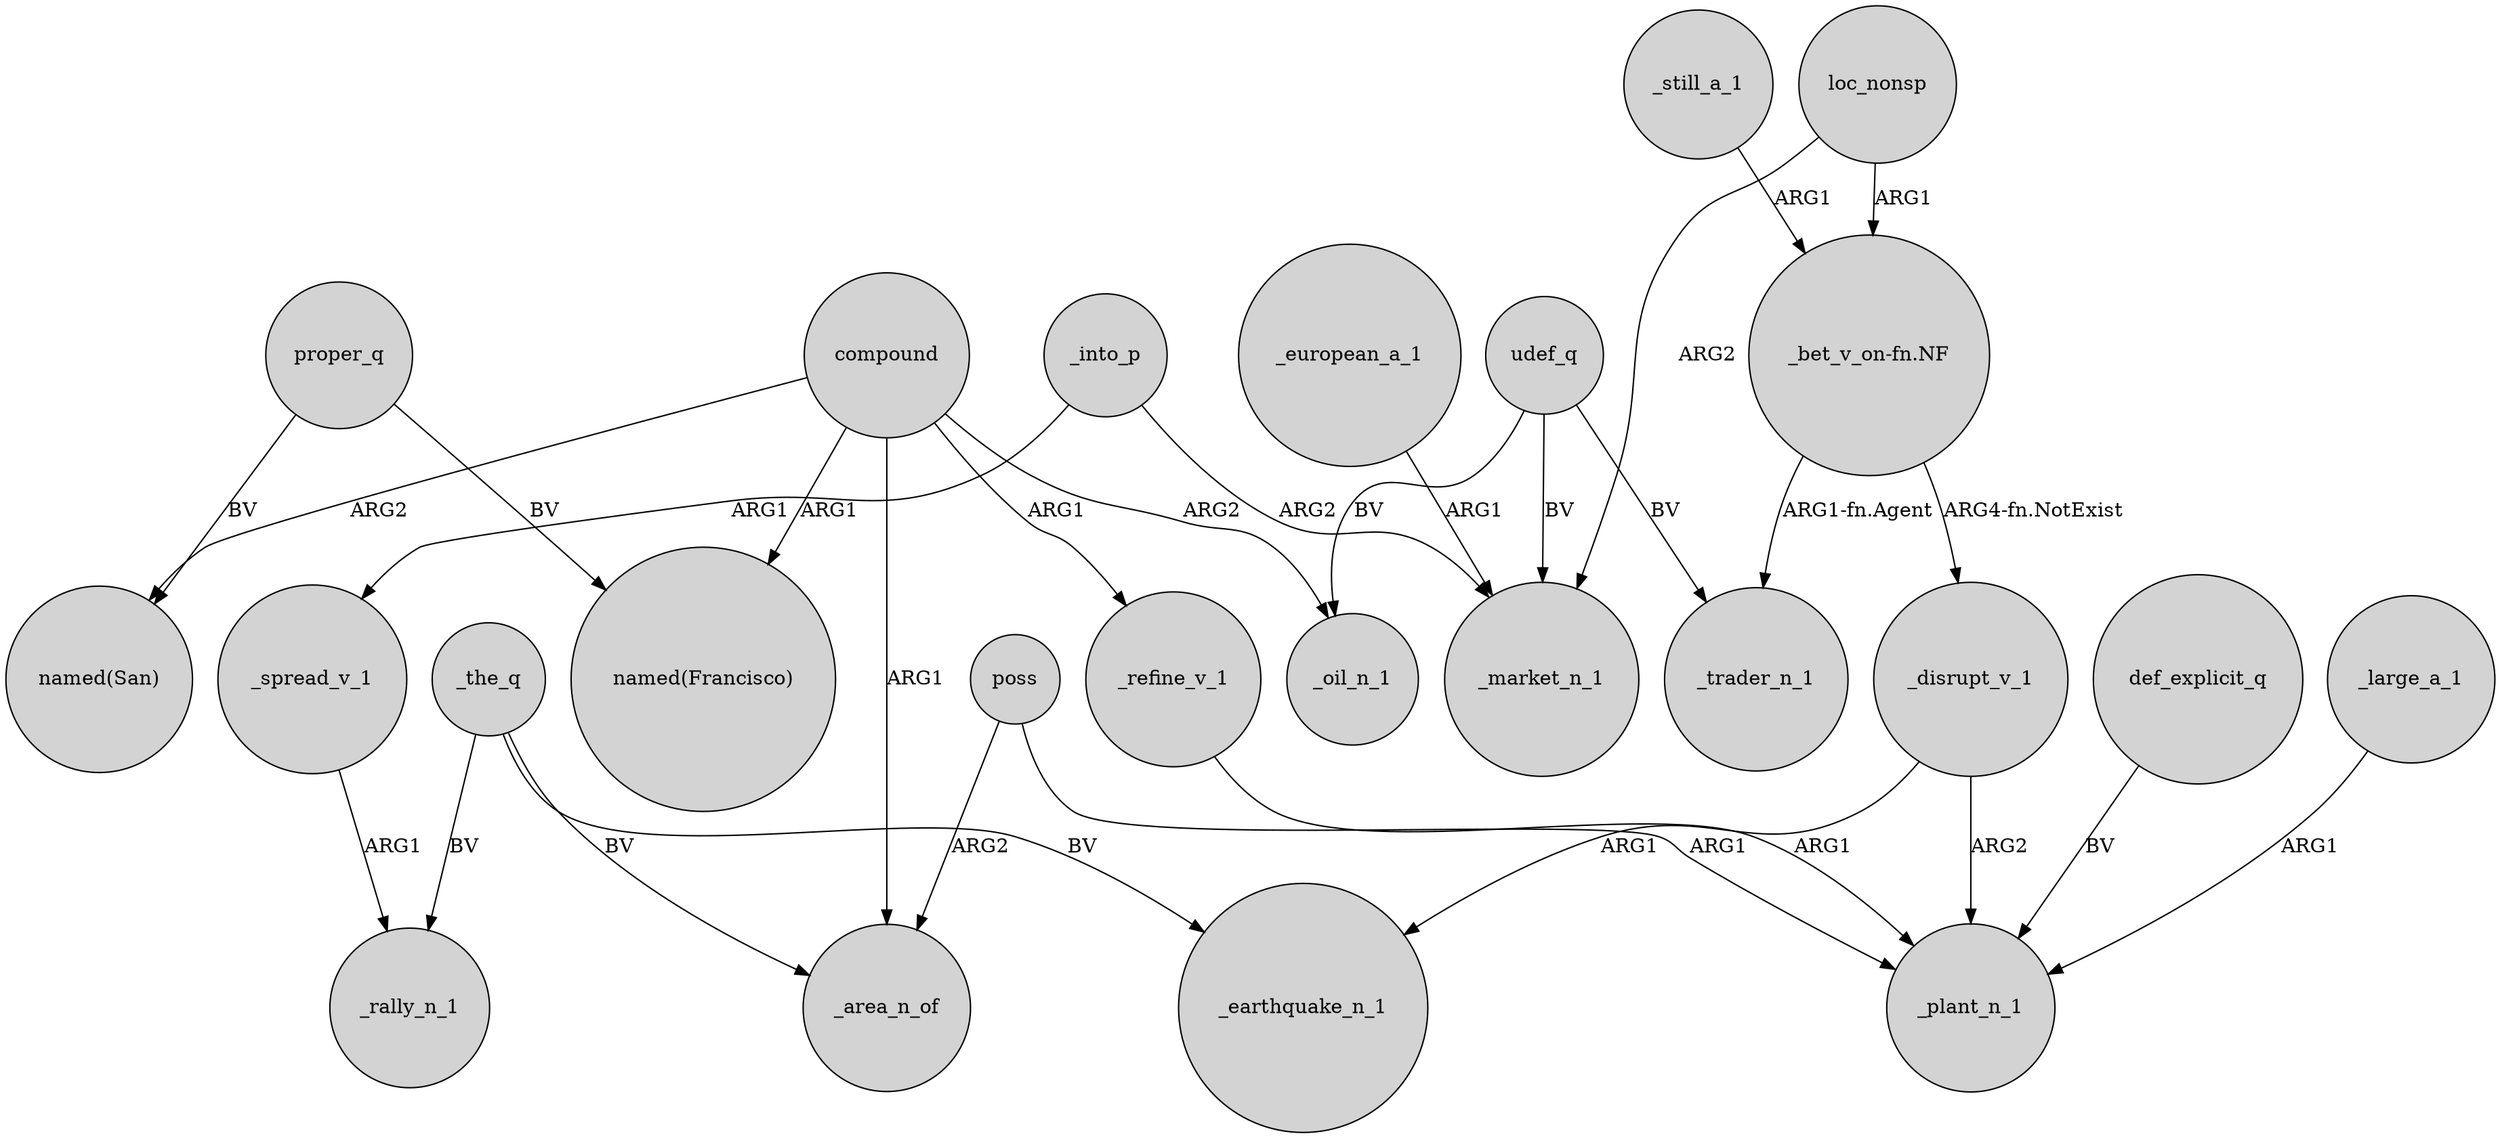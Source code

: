 digraph {
	node [shape=circle style=filled]
	_the_q -> _earthquake_n_1 [label=BV]
	poss -> _plant_n_1 [label=ARG1]
	_refine_v_1 -> _plant_n_1 [label=ARG1]
	def_explicit_q -> _plant_n_1 [label=BV]
	poss -> _area_n_of [label=ARG2]
	proper_q -> "named(Francisco)" [label=BV]
	compound -> "named(San)" [label=ARG2]
	loc_nonsp -> _market_n_1 [label=ARG2]
	udef_q -> _trader_n_1 [label=BV]
	_still_a_1 -> "_bet_v_on-fn.NF" [label=ARG1]
	loc_nonsp -> "_bet_v_on-fn.NF" [label=ARG1]
	udef_q -> _market_n_1 [label=BV]
	_disrupt_v_1 -> _plant_n_1 [label=ARG2]
	compound -> _oil_n_1 [label=ARG2]
	_spread_v_1 -> _rally_n_1 [label=ARG1]
	compound -> "named(Francisco)" [label=ARG1]
	_disrupt_v_1 -> _earthquake_n_1 [label=ARG1]
	compound -> _refine_v_1 [label=ARG1]
	_the_q -> _area_n_of [label=BV]
	udef_q -> _oil_n_1 [label=BV]
	"_bet_v_on-fn.NF" -> _disrupt_v_1 [label="ARG4-fn.NotExist"]
	_into_p -> _market_n_1 [label=ARG2]
	proper_q -> "named(San)" [label=BV]
	_european_a_1 -> _market_n_1 [label=ARG1]
	_the_q -> _rally_n_1 [label=BV]
	compound -> _area_n_of [label=ARG1]
	_into_p -> _spread_v_1 [label=ARG1]
	"_bet_v_on-fn.NF" -> _trader_n_1 [label="ARG1-fn.Agent"]
	_large_a_1 -> _plant_n_1 [label=ARG1]
}
